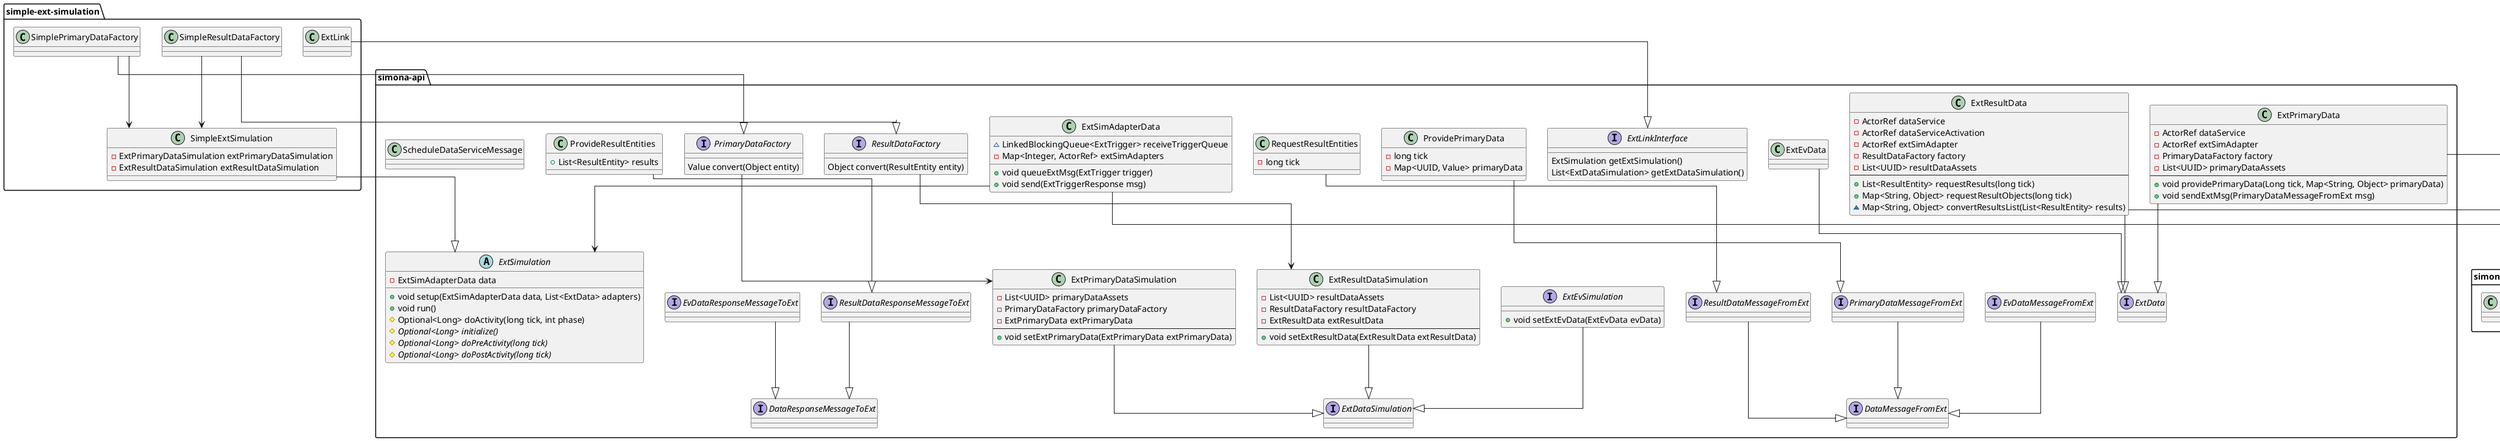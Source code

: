 @startuml
'https://plantuml.com/class-diagram
skinparam linetype ortho

package simple-ext-simulation {
    class ExtLink
    class SimpleExtSimulation {
        - ExtPrimaryDataSimulation extPrimaryDataSimulation
        - ExtResultDataSimulation extResultDataSimulation
    }
    class SimplePrimaryDataFactory

    class SimpleResultDataFactory

    SimplePrimaryDataFactory --> SimpleExtSimulation
    SimpleResultDataFactory --> SimpleExtSimulation
}

package simona-api {

    interface ExtData

    class ExtPrimaryData {
        - ActorRef dataService
        - ActorRef extSimAdapter
        - PrimaryDataFactory factory
        - List<UUID> primaryDataAssets
        ---
        + void providePrimaryData(Long tick, Map<String, Object> primaryData)
        + void sendExtMsg(PrimaryDataMessageFromExt msg)
    }
    ExtPrimaryData --|> ExtData

    class ExtResultData {
        - ActorRef dataService
        - ActorRef dataServiceActivation
        - ActorRef extSimAdapter
        - ResultDataFactory factory
        - List<UUID> resultDataAssets
        ---
        + List<ResultEntity> requestResults(long tick)
        + Map<String, Object> requestResultObjects(long tick)
        ~ Map<String, Object> convertResultsList(List<ResultEntity> results)
    }
    ExtResultData --|> ExtData

    ' MIDDLE PART
    class ExtEvData
    ExtEvData --|> ExtData

    interface ExtDataSimulation

    class ExtPrimaryDataSimulation {
        - List<UUID> primaryDataAssets
        - PrimaryDataFactory primaryDataFactory
        - ExtPrimaryData extPrimaryData
        ---
        + void setExtPrimaryData(ExtPrimaryData extPrimaryData)
    }
    ExtPrimaryDataSimulation --|> ExtDataSimulation

    class ExtResultDataSimulation {
        - List<UUID> resultDataAssets
        - ResultDataFactory resultDataFactory
        - ExtResultData extResultData
        ---
        + void setExtResultData(ExtResultData extResultData)
    }
    ExtResultDataSimulation --|> ExtDataSimulation

    interface PrimaryDataFactory {
        Value convert(Object entity)
    }
    PrimaryDataFactory --> ExtPrimaryDataSimulation

    interface ResultDataFactory {
        Object convert(ResultEntity entity)
    }
    ResultDataFactory --> ExtResultDataSimulation

    SimplePrimaryDataFactory --|> PrimaryDataFactory
    SimpleResultDataFactory --|> ResultDataFactory

    class ExtSimAdapterData {
        ~ LinkedBlockingQueue<ExtTrigger> receiveTriggerQueue
        - Map<Integer, ActorRef> extSimAdapters
        + void queueExtMsg(ExtTrigger trigger)
        + void send(ExtTriggerResponse msg)
    }


    abstract class ExtSimulation {
        - ExtSimAdapterData data
        + void setup(ExtSimAdapterData data, List<ExtData> adapters)
        + void run()
        # Optional<Long> doActivity(long tick, int phase)
        # {abstract} Optional<Long> initialize()
        # {abstract} Optional<Long> doPreActivity(long tick)
        # {abstract} Optional<Long> doPostActivity(long tick)
    }

    SimpleExtSimulation --|> ExtSimulation

    interface ExtEvSimulation {
        + void setExtEvData(ExtEvData evData)
    }

    ExtEvSimulation --|> ExtDataSimulation

    interface DataMessageFromExt
    interface PrimaryDataMessageFromExt
    interface ResultDataMessageFromExt
    interface EvDataMessageFromExt
    PrimaryDataMessageFromExt --|> DataMessageFromExt
    ResultDataMessageFromExt --|> DataMessageFromExt
    EvDataMessageFromExt --|> DataMessageFromExt

    class ProvidePrimaryData {
        - long tick
        - Map<UUID, Value> primaryData
    }
    ProvidePrimaryData --|> PrimaryDataMessageFromExt

    class RequestResultEntities {
        - long tick
    }
    RequestResultEntities --|> ResultDataMessageFromExt


    interface DataResponseMessageToExt
    interface ResultDataResponseMessageToExt
    interface EvDataResponseMessageToExt

    ResultDataResponseMessageToExt --|> DataResponseMessageToExt
    EvDataResponseMessageToExt --|> DataResponseMessageToExt
    class ProvideResultEntities {
        + List<ResultEntity> results
    }
    ProvideResultEntities --|> ResultDataResponseMessageToExt

    ExtSimAdapterData --> ExtSimulation

    interface ExtLinkInterface {
        ExtSimulation getExtSimulation()
        List<ExtDataSimulation> getExtDataSimulation()
    }
    ExtLink --|> ExtLinkInterface

    class ScheduleDataServiceMessage
}

package simona {
    class ExtPrimaryDataService

    ExtPrimaryData --> ExtPrimaryDataService

    class ExtResultDataProvider

    ExtResultData --> ExtResultDataProvider

    class ExtSimAdapter

    ExtSimAdapterData --> ExtSimAdapter
}

@enduml